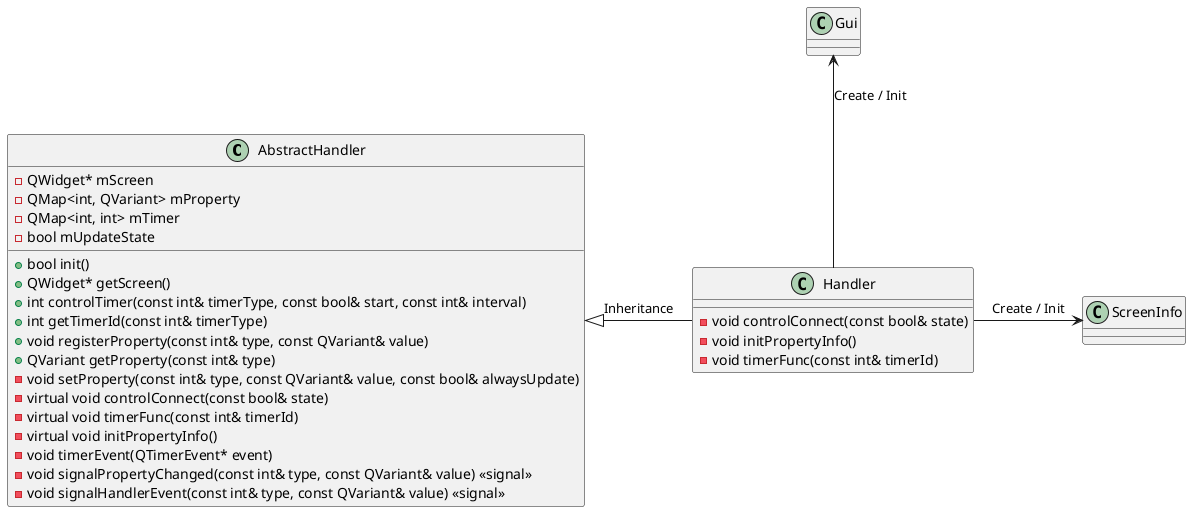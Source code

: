 @startuml

' AbstractHandler 클래스 정의
class AbstractHandler{
    +bool init()
    +QWidget* getScreen()
    +int controlTimer(const int& timerType, const bool& start, const int& interval)
    +int getTimerId(const int& timerType)
    +void registerProperty(const int& type, const QVariant& value)
    +QVariant getProperty(const int& type)
    -void setProperty(const int& type, const QVariant& value, const bool& alwaysUpdate)
    -virtual void controlConnect(const bool& state)
    -virtual void timerFunc(const int& timerId)
    -virtual void initPropertyInfo()
    -void timerEvent(QTimerEvent* event)
    -void signalPropertyChanged(const int& type, const QVariant& value) <<signal>>
    -void signalHandlerEvent(const int& type, const QVariant& value) <<signal>>
    -QWidget* mScreen
    -QMap<int, QVariant> mProperty
    -QMap<int, int> mTimer
    -bool mUpdateState
}

' Handler 클래스 정의
class Handler {
    -void controlConnect(const bool& state)
    -void initPropertyInfo()
    -void timerFunc(const int& timerId)
}

' 클래스 간의 관계 정의
Gui <-- Handler : Create / Init
AbstractHandler <|- Handler : Inheritance
Handler -> ScreenInfo : Create / Init

@enduml
